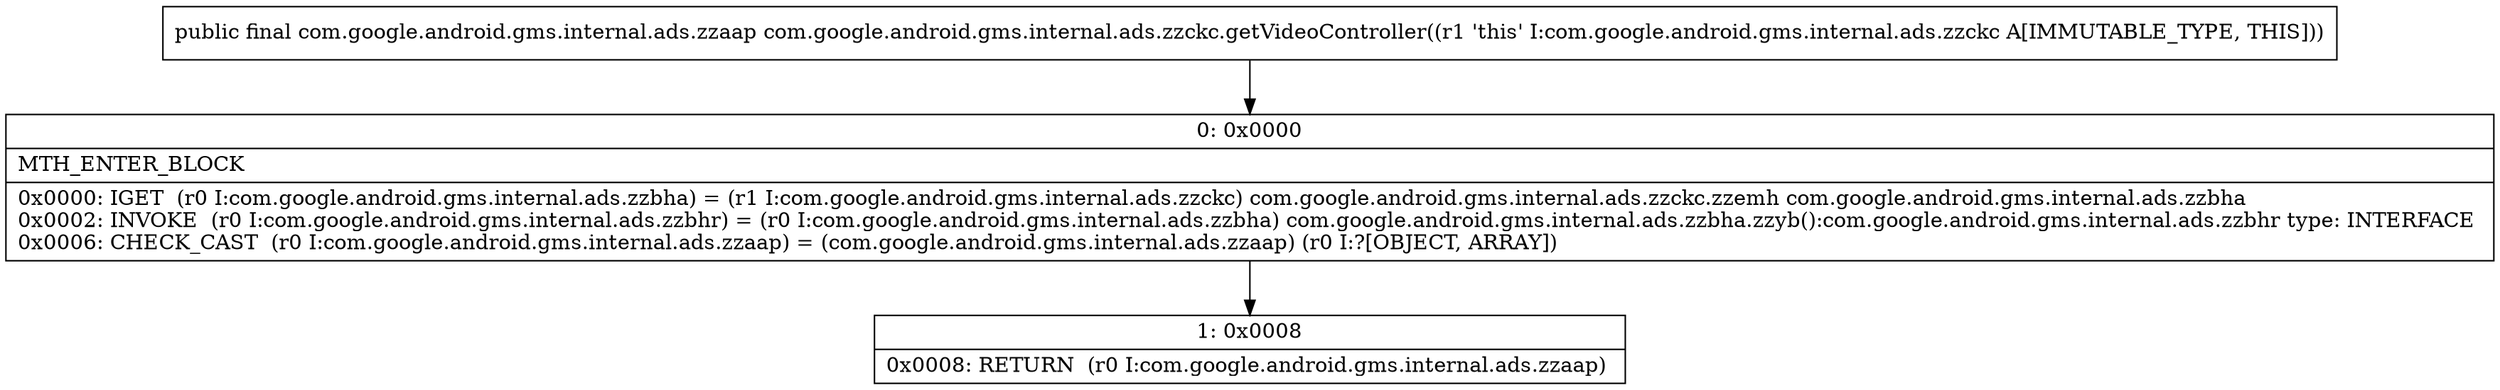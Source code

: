 digraph "CFG forcom.google.android.gms.internal.ads.zzckc.getVideoController()Lcom\/google\/android\/gms\/internal\/ads\/zzaap;" {
Node_0 [shape=record,label="{0\:\ 0x0000|MTH_ENTER_BLOCK\l|0x0000: IGET  (r0 I:com.google.android.gms.internal.ads.zzbha) = (r1 I:com.google.android.gms.internal.ads.zzckc) com.google.android.gms.internal.ads.zzckc.zzemh com.google.android.gms.internal.ads.zzbha \l0x0002: INVOKE  (r0 I:com.google.android.gms.internal.ads.zzbhr) = (r0 I:com.google.android.gms.internal.ads.zzbha) com.google.android.gms.internal.ads.zzbha.zzyb():com.google.android.gms.internal.ads.zzbhr type: INTERFACE \l0x0006: CHECK_CAST  (r0 I:com.google.android.gms.internal.ads.zzaap) = (com.google.android.gms.internal.ads.zzaap) (r0 I:?[OBJECT, ARRAY]) \l}"];
Node_1 [shape=record,label="{1\:\ 0x0008|0x0008: RETURN  (r0 I:com.google.android.gms.internal.ads.zzaap) \l}"];
MethodNode[shape=record,label="{public final com.google.android.gms.internal.ads.zzaap com.google.android.gms.internal.ads.zzckc.getVideoController((r1 'this' I:com.google.android.gms.internal.ads.zzckc A[IMMUTABLE_TYPE, THIS])) }"];
MethodNode -> Node_0;
Node_0 -> Node_1;
}

